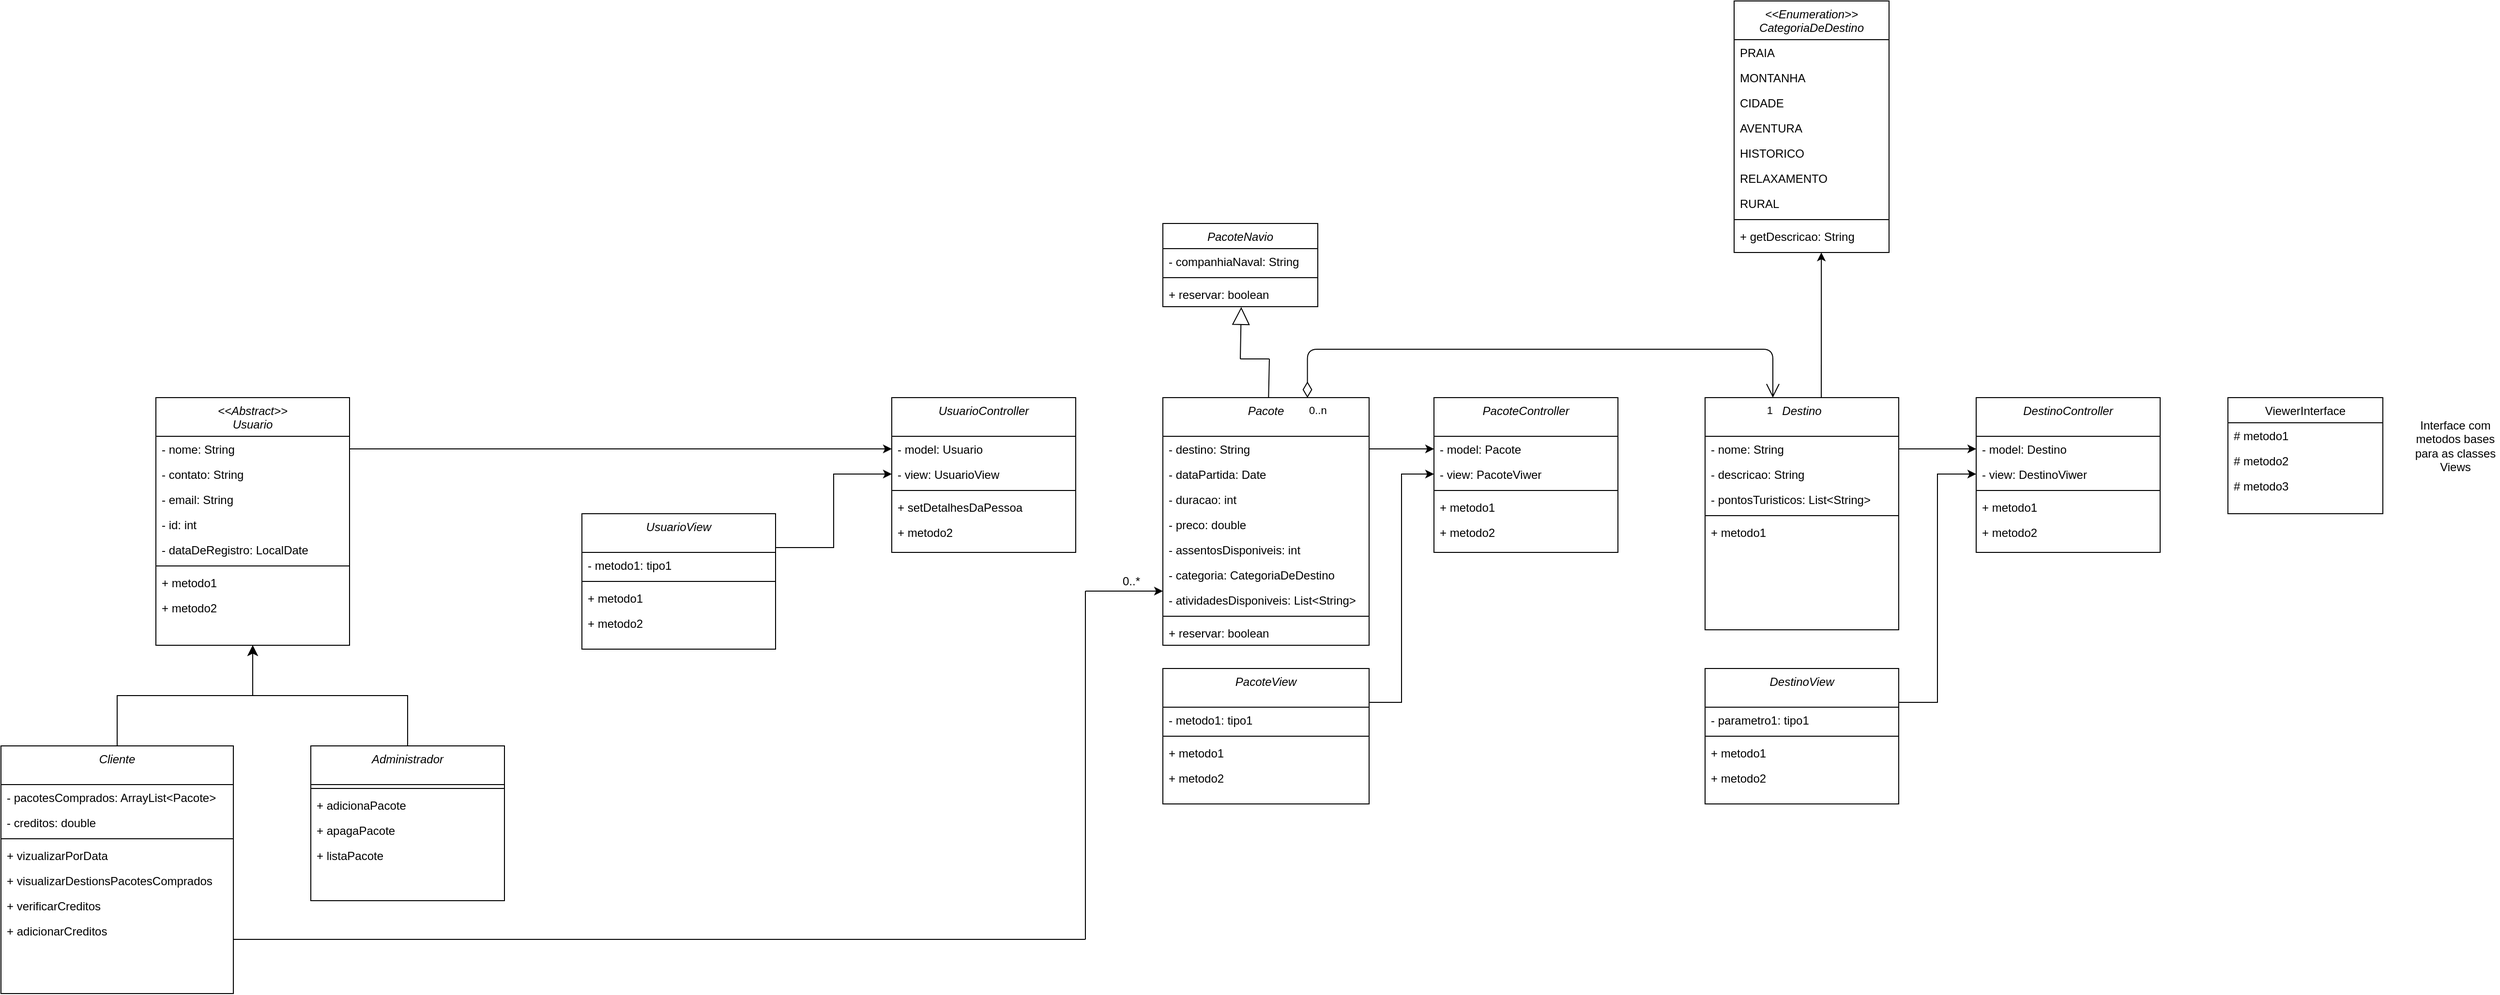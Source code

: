 <mxfile>
    <diagram id="C5RBs43oDa-KdzZeNtuy" name="Page-1">
        <mxGraphModel dx="2533" dy="766" grid="1" gridSize="10" guides="1" tooltips="1" connect="1" arrows="1" fold="1" page="1" pageScale="1" pageWidth="827" pageHeight="1169" math="0" shadow="0">
            <root>
                <mxCell id="WIyWlLk6GJQsqaUBKTNV-0"/>
                <mxCell id="WIyWlLk6GJQsqaUBKTNV-1" parent="WIyWlLk6GJQsqaUBKTNV-0"/>
                <mxCell id="U9IP66-smwXzqderPSwU-36" value="&lt;&lt;Abstract&gt;&gt;&#10;Usuario" style="swimlane;fontStyle=2;align=center;verticalAlign=top;childLayout=stackLayout;horizontal=1;startSize=40;horizontalStack=0;resizeParent=1;resizeLast=0;collapsible=1;marginBottom=0;rounded=0;shadow=0;strokeWidth=1;" parent="WIyWlLk6GJQsqaUBKTNV-1" vertex="1">
                    <mxGeometry x="-200" y="600" width="200" height="256" as="geometry">
                        <mxRectangle x="220" y="120" width="160" height="26" as="alternateBounds"/>
                    </mxGeometry>
                </mxCell>
                <mxCell id="U9IP66-smwXzqderPSwU-39" value="- nome: String" style="text;align=left;verticalAlign=top;spacingLeft=4;spacingRight=4;overflow=hidden;rotatable=0;points=[[0,0.5],[1,0.5]];portConstraint=eastwest;rounded=0;shadow=0;html=0;" parent="U9IP66-smwXzqderPSwU-36" vertex="1">
                    <mxGeometry y="40" width="200" height="26" as="geometry"/>
                </mxCell>
                <mxCell id="U9IP66-smwXzqderPSwU-47" value="- contato: String" style="text;align=left;verticalAlign=top;spacingLeft=4;spacingRight=4;overflow=hidden;rotatable=0;points=[[0,0.5],[1,0.5]];portConstraint=eastwest;rounded=0;shadow=0;html=0;" parent="U9IP66-smwXzqderPSwU-36" vertex="1">
                    <mxGeometry y="66" width="200" height="26" as="geometry"/>
                </mxCell>
                <mxCell id="U9IP66-smwXzqderPSwU-48" value="- email: String" style="text;align=left;verticalAlign=top;spacingLeft=4;spacingRight=4;overflow=hidden;rotatable=0;points=[[0,0.5],[1,0.5]];portConstraint=eastwest;rounded=0;shadow=0;html=0;" parent="U9IP66-smwXzqderPSwU-36" vertex="1">
                    <mxGeometry y="92" width="200" height="26" as="geometry"/>
                </mxCell>
                <mxCell id="U9IP66-smwXzqderPSwU-51" value="- id: int" style="text;align=left;verticalAlign=top;spacingLeft=4;spacingRight=4;overflow=hidden;rotatable=0;points=[[0,0.5],[1,0.5]];portConstraint=eastwest;rounded=0;shadow=0;html=0;" parent="U9IP66-smwXzqderPSwU-36" vertex="1">
                    <mxGeometry y="118" width="200" height="26" as="geometry"/>
                </mxCell>
                <mxCell id="U9IP66-smwXzqderPSwU-52" value="- dataDeRegistro: LocalDate" style="text;align=left;verticalAlign=top;spacingLeft=4;spacingRight=4;overflow=hidden;rotatable=0;points=[[0,0.5],[1,0.5]];portConstraint=eastwest;rounded=0;shadow=0;html=0;" parent="U9IP66-smwXzqderPSwU-36" vertex="1">
                    <mxGeometry y="144" width="200" height="26" as="geometry"/>
                </mxCell>
                <mxCell id="U9IP66-smwXzqderPSwU-40" value="" style="line;html=1;strokeWidth=1;align=left;verticalAlign=middle;spacingTop=-1;spacingLeft=3;spacingRight=3;rotatable=0;labelPosition=right;points=[];portConstraint=eastwest;" parent="U9IP66-smwXzqderPSwU-36" vertex="1">
                    <mxGeometry y="170" width="200" height="8" as="geometry"/>
                </mxCell>
                <mxCell id="U9IP66-smwXzqderPSwU-41" style="edgeStyle=orthogonalEdgeStyle;rounded=0;orthogonalLoop=1;jettySize=auto;html=1;exitX=1;exitY=0.5;exitDx=0;exitDy=0;" parent="U9IP66-smwXzqderPSwU-36" source="U9IP66-smwXzqderPSwU-39" target="U9IP66-smwXzqderPSwU-39" edge="1">
                    <mxGeometry relative="1" as="geometry"/>
                </mxCell>
                <mxCell id="U9IP66-smwXzqderPSwU-45" value="+ metodo1" style="text;align=left;verticalAlign=top;spacingLeft=4;spacingRight=4;overflow=hidden;rotatable=0;points=[[0,0.5],[1,0.5]];portConstraint=eastwest;rounded=0;shadow=0;html=0;" parent="U9IP66-smwXzqderPSwU-36" vertex="1">
                    <mxGeometry y="178" width="200" height="26" as="geometry"/>
                </mxCell>
                <mxCell id="U9IP66-smwXzqderPSwU-46" value="+ metodo2" style="text;align=left;verticalAlign=top;spacingLeft=4;spacingRight=4;overflow=hidden;rotatable=0;points=[[0,0.5],[1,0.5]];portConstraint=eastwest;rounded=0;shadow=0;html=0;" parent="U9IP66-smwXzqderPSwU-36" vertex="1">
                    <mxGeometry y="204" width="200" height="26" as="geometry"/>
                </mxCell>
                <mxCell id="U9IP66-smwXzqderPSwU-55" value="Pacote" style="swimlane;fontStyle=2;align=center;verticalAlign=top;childLayout=stackLayout;horizontal=1;startSize=40;horizontalStack=0;resizeParent=1;resizeLast=0;collapsible=1;marginBottom=0;rounded=0;shadow=0;strokeWidth=1;" parent="WIyWlLk6GJQsqaUBKTNV-1" vertex="1">
                    <mxGeometry x="840" y="600" width="213" height="256" as="geometry">
                        <mxRectangle x="220" y="120" width="160" height="26" as="alternateBounds"/>
                    </mxGeometry>
                </mxCell>
                <mxCell id="U9IP66-smwXzqderPSwU-56" value="- destino: String" style="text;align=left;verticalAlign=top;spacingLeft=4;spacingRight=4;overflow=hidden;rotatable=0;points=[[0,0.5],[1,0.5]];portConstraint=eastwest;rounded=0;shadow=0;html=0;" parent="U9IP66-smwXzqderPSwU-55" vertex="1">
                    <mxGeometry y="40" width="213" height="26" as="geometry"/>
                </mxCell>
                <mxCell id="U9IP66-smwXzqderPSwU-57" value="- dataPartida: Date" style="text;align=left;verticalAlign=top;spacingLeft=4;spacingRight=4;overflow=hidden;rotatable=0;points=[[0,0.5],[1,0.5]];portConstraint=eastwest;rounded=0;shadow=0;html=0;" parent="U9IP66-smwXzqderPSwU-55" vertex="1">
                    <mxGeometry y="66" width="213" height="26" as="geometry"/>
                </mxCell>
                <mxCell id="U9IP66-smwXzqderPSwU-58" value="- duracao: int" style="text;align=left;verticalAlign=top;spacingLeft=4;spacingRight=4;overflow=hidden;rotatable=0;points=[[0,0.5],[1,0.5]];portConstraint=eastwest;rounded=0;shadow=0;html=0;" parent="U9IP66-smwXzqderPSwU-55" vertex="1">
                    <mxGeometry y="92" width="213" height="26" as="geometry"/>
                </mxCell>
                <mxCell id="U9IP66-smwXzqderPSwU-59" value="- preco: double" style="text;align=left;verticalAlign=top;spacingLeft=4;spacingRight=4;overflow=hidden;rotatable=0;points=[[0,0.5],[1,0.5]];portConstraint=eastwest;rounded=0;shadow=0;html=0;" parent="U9IP66-smwXzqderPSwU-55" vertex="1">
                    <mxGeometry y="118" width="213" height="26" as="geometry"/>
                </mxCell>
                <mxCell id="U9IP66-smwXzqderPSwU-60" value="- assentosDisponiveis: int" style="text;align=left;verticalAlign=top;spacingLeft=4;spacingRight=4;overflow=hidden;rotatable=0;points=[[0,0.5],[1,0.5]];portConstraint=eastwest;rounded=0;shadow=0;html=0;" parent="U9IP66-smwXzqderPSwU-55" vertex="1">
                    <mxGeometry y="144" width="213" height="26" as="geometry"/>
                </mxCell>
                <mxCell id="2xacURTMqdeHyOJZ9n8j-30" value="- categoria: CategoriaDeDestino" style="text;align=left;verticalAlign=top;spacingLeft=4;spacingRight=4;overflow=hidden;rotatable=0;points=[[0,0.5],[1,0.5]];portConstraint=eastwest;rounded=0;shadow=0;html=0;" parent="U9IP66-smwXzqderPSwU-55" vertex="1">
                    <mxGeometry y="170" width="213" height="26" as="geometry"/>
                </mxCell>
                <mxCell id="2xacURTMqdeHyOJZ9n8j-31" value="- atividadesDisponiveis: List&lt;String&gt;" style="text;align=left;verticalAlign=top;spacingLeft=4;spacingRight=4;overflow=hidden;rotatable=0;points=[[0,0.5],[1,0.5]];portConstraint=eastwest;rounded=0;shadow=0;html=0;" parent="U9IP66-smwXzqderPSwU-55" vertex="1">
                    <mxGeometry y="196" width="213" height="26" as="geometry"/>
                </mxCell>
                <mxCell id="U9IP66-smwXzqderPSwU-62" value="" style="line;html=1;strokeWidth=1;align=left;verticalAlign=middle;spacingTop=-1;spacingLeft=3;spacingRight=3;rotatable=0;labelPosition=right;points=[];portConstraint=eastwest;" parent="U9IP66-smwXzqderPSwU-55" vertex="1">
                    <mxGeometry y="222" width="213" height="8" as="geometry"/>
                </mxCell>
                <mxCell id="U9IP66-smwXzqderPSwU-63" style="edgeStyle=orthogonalEdgeStyle;rounded=0;orthogonalLoop=1;jettySize=auto;html=1;exitX=1;exitY=0.5;exitDx=0;exitDy=0;" parent="U9IP66-smwXzqderPSwU-55" source="U9IP66-smwXzqderPSwU-56" target="U9IP66-smwXzqderPSwU-56" edge="1">
                    <mxGeometry relative="1" as="geometry"/>
                </mxCell>
                <mxCell id="U9IP66-smwXzqderPSwU-64" value="+ reservar: boolean" style="text;align=left;verticalAlign=top;spacingLeft=4;spacingRight=4;overflow=hidden;rotatable=0;points=[[0,0.5],[1,0.5]];portConstraint=eastwest;rounded=0;shadow=0;html=0;" parent="U9IP66-smwXzqderPSwU-55" vertex="1">
                    <mxGeometry y="230" width="213" height="26" as="geometry"/>
                </mxCell>
                <mxCell id="U9IP66-smwXzqderPSwU-116" style="edgeStyle=orthogonalEdgeStyle;rounded=0;orthogonalLoop=1;jettySize=auto;html=1;exitX=1;exitY=0.25;exitDx=0;exitDy=0;entryX=0;entryY=0.5;entryDx=0;entryDy=0;" parent="WIyWlLk6GJQsqaUBKTNV-1" source="U9IP66-smwXzqderPSwU-66" target="U9IP66-smwXzqderPSwU-82" edge="1">
                    <mxGeometry relative="1" as="geometry"/>
                </mxCell>
                <mxCell id="U9IP66-smwXzqderPSwU-66" value="UsuarioView" style="swimlane;fontStyle=2;align=center;verticalAlign=top;childLayout=stackLayout;horizontal=1;startSize=40;horizontalStack=0;resizeParent=1;resizeLast=0;collapsible=1;marginBottom=0;rounded=0;shadow=0;strokeWidth=1;" parent="WIyWlLk6GJQsqaUBKTNV-1" vertex="1">
                    <mxGeometry x="240" y="720" width="200" height="140" as="geometry">
                        <mxRectangle x="220" y="120" width="160" height="26" as="alternateBounds"/>
                    </mxGeometry>
                </mxCell>
                <mxCell id="U9IP66-smwXzqderPSwU-67" value="- metodo1: tipo1" style="text;align=left;verticalAlign=top;spacingLeft=4;spacingRight=4;overflow=hidden;rotatable=0;points=[[0,0.5],[1,0.5]];portConstraint=eastwest;rounded=0;shadow=0;html=0;" parent="U9IP66-smwXzqderPSwU-66" vertex="1">
                    <mxGeometry y="40" width="200" height="26" as="geometry"/>
                </mxCell>
                <mxCell id="U9IP66-smwXzqderPSwU-72" value="" style="line;html=1;strokeWidth=1;align=left;verticalAlign=middle;spacingTop=-1;spacingLeft=3;spacingRight=3;rotatable=0;labelPosition=right;points=[];portConstraint=eastwest;" parent="U9IP66-smwXzqderPSwU-66" vertex="1">
                    <mxGeometry y="66" width="200" height="8" as="geometry"/>
                </mxCell>
                <mxCell id="U9IP66-smwXzqderPSwU-73" style="edgeStyle=orthogonalEdgeStyle;rounded=0;orthogonalLoop=1;jettySize=auto;html=1;exitX=1;exitY=0.5;exitDx=0;exitDy=0;" parent="U9IP66-smwXzqderPSwU-66" source="U9IP66-smwXzqderPSwU-67" target="U9IP66-smwXzqderPSwU-67" edge="1">
                    <mxGeometry relative="1" as="geometry"/>
                </mxCell>
                <mxCell id="U9IP66-smwXzqderPSwU-74" value="+ metodo1" style="text;align=left;verticalAlign=top;spacingLeft=4;spacingRight=4;overflow=hidden;rotatable=0;points=[[0,0.5],[1,0.5]];portConstraint=eastwest;rounded=0;shadow=0;html=0;" parent="U9IP66-smwXzqderPSwU-66" vertex="1">
                    <mxGeometry y="74" width="200" height="26" as="geometry"/>
                </mxCell>
                <mxCell id="U9IP66-smwXzqderPSwU-100" value="+ metodo2" style="text;align=left;verticalAlign=top;spacingLeft=4;spacingRight=4;overflow=hidden;rotatable=0;points=[[0,0.5],[1,0.5]];portConstraint=eastwest;rounded=0;shadow=0;html=0;" parent="U9IP66-smwXzqderPSwU-66" vertex="1">
                    <mxGeometry y="100" width="200" height="26" as="geometry"/>
                </mxCell>
                <mxCell id="U9IP66-smwXzqderPSwU-76" value="UsuarioController" style="swimlane;fontStyle=2;align=center;verticalAlign=top;childLayout=stackLayout;horizontal=1;startSize=40;horizontalStack=0;resizeParent=1;resizeLast=0;collapsible=1;marginBottom=0;rounded=0;shadow=0;strokeWidth=1;" parent="WIyWlLk6GJQsqaUBKTNV-1" vertex="1">
                    <mxGeometry x="560" y="600" width="190" height="160" as="geometry">
                        <mxRectangle x="220" y="120" width="160" height="26" as="alternateBounds"/>
                    </mxGeometry>
                </mxCell>
                <mxCell id="U9IP66-smwXzqderPSwU-77" value="- model: Usuario" style="text;align=left;verticalAlign=top;spacingLeft=4;spacingRight=4;overflow=hidden;rotatable=0;points=[[0,0.5],[1,0.5]];portConstraint=eastwest;rounded=0;shadow=0;html=0;" parent="U9IP66-smwXzqderPSwU-76" vertex="1">
                    <mxGeometry y="40" width="190" height="26" as="geometry"/>
                </mxCell>
                <mxCell id="U9IP66-smwXzqderPSwU-82" value="- view: UsuarioView" style="text;align=left;verticalAlign=top;spacingLeft=4;spacingRight=4;overflow=hidden;rotatable=0;points=[[0,0.5],[1,0.5]];portConstraint=eastwest;rounded=0;shadow=0;html=0;" parent="U9IP66-smwXzqderPSwU-76" vertex="1">
                    <mxGeometry y="66" width="190" height="26" as="geometry"/>
                </mxCell>
                <mxCell id="U9IP66-smwXzqderPSwU-78" value="" style="line;html=1;strokeWidth=1;align=left;verticalAlign=middle;spacingTop=-1;spacingLeft=3;spacingRight=3;rotatable=0;labelPosition=right;points=[];portConstraint=eastwest;" parent="U9IP66-smwXzqderPSwU-76" vertex="1">
                    <mxGeometry y="92" width="190" height="8" as="geometry"/>
                </mxCell>
                <mxCell id="U9IP66-smwXzqderPSwU-79" style="edgeStyle=orthogonalEdgeStyle;rounded=0;orthogonalLoop=1;jettySize=auto;html=1;exitX=1;exitY=0.5;exitDx=0;exitDy=0;" parent="U9IP66-smwXzqderPSwU-76" source="U9IP66-smwXzqderPSwU-77" target="U9IP66-smwXzqderPSwU-77" edge="1">
                    <mxGeometry relative="1" as="geometry"/>
                </mxCell>
                <mxCell id="U9IP66-smwXzqderPSwU-80" value="+ setDetalhesDaPessoa" style="text;align=left;verticalAlign=top;spacingLeft=4;spacingRight=4;overflow=hidden;rotatable=0;points=[[0,0.5],[1,0.5]];portConstraint=eastwest;rounded=0;shadow=0;html=0;" parent="U9IP66-smwXzqderPSwU-76" vertex="1">
                    <mxGeometry y="100" width="190" height="26" as="geometry"/>
                </mxCell>
                <mxCell id="U9IP66-smwXzqderPSwU-84" value="+ metodo2" style="text;align=left;verticalAlign=top;spacingLeft=4;spacingRight=4;overflow=hidden;rotatable=0;points=[[0,0.5],[1,0.5]];portConstraint=eastwest;rounded=0;shadow=0;html=0;" parent="U9IP66-smwXzqderPSwU-76" vertex="1">
                    <mxGeometry y="126" width="190" height="26" as="geometry"/>
                </mxCell>
                <mxCell id="U9IP66-smwXzqderPSwU-114" style="edgeStyle=orthogonalEdgeStyle;rounded=0;orthogonalLoop=1;jettySize=auto;html=1;exitX=1;exitY=0.25;exitDx=0;exitDy=0;entryX=0;entryY=0.5;entryDx=0;entryDy=0;" parent="WIyWlLk6GJQsqaUBKTNV-1" source="U9IP66-smwXzqderPSwU-101" target="U9IP66-smwXzqderPSwU-109" edge="1">
                    <mxGeometry relative="1" as="geometry"/>
                </mxCell>
                <mxCell id="U9IP66-smwXzqderPSwU-101" value="PacoteView" style="swimlane;fontStyle=2;align=center;verticalAlign=top;childLayout=stackLayout;horizontal=1;startSize=40;horizontalStack=0;resizeParent=1;resizeLast=0;collapsible=1;marginBottom=0;rounded=0;shadow=0;strokeWidth=1;" parent="WIyWlLk6GJQsqaUBKTNV-1" vertex="1">
                    <mxGeometry x="840" y="880" width="213" height="140" as="geometry">
                        <mxRectangle x="220" y="120" width="160" height="26" as="alternateBounds"/>
                    </mxGeometry>
                </mxCell>
                <mxCell id="U9IP66-smwXzqderPSwU-102" value="- metodo1: tipo1" style="text;align=left;verticalAlign=top;spacingLeft=4;spacingRight=4;overflow=hidden;rotatable=0;points=[[0,0.5],[1,0.5]];portConstraint=eastwest;rounded=0;shadow=0;html=0;" parent="U9IP66-smwXzqderPSwU-101" vertex="1">
                    <mxGeometry y="40" width="213" height="26" as="geometry"/>
                </mxCell>
                <mxCell id="U9IP66-smwXzqderPSwU-103" value="" style="line;html=1;strokeWidth=1;align=left;verticalAlign=middle;spacingTop=-1;spacingLeft=3;spacingRight=3;rotatable=0;labelPosition=right;points=[];portConstraint=eastwest;" parent="U9IP66-smwXzqderPSwU-101" vertex="1">
                    <mxGeometry y="66" width="213" height="8" as="geometry"/>
                </mxCell>
                <mxCell id="U9IP66-smwXzqderPSwU-104" style="edgeStyle=orthogonalEdgeStyle;rounded=0;orthogonalLoop=1;jettySize=auto;html=1;exitX=1;exitY=0.5;exitDx=0;exitDy=0;" parent="U9IP66-smwXzqderPSwU-101" source="U9IP66-smwXzqderPSwU-102" target="U9IP66-smwXzqderPSwU-102" edge="1">
                    <mxGeometry relative="1" as="geometry"/>
                </mxCell>
                <mxCell id="U9IP66-smwXzqderPSwU-105" value="+ metodo1" style="text;align=left;verticalAlign=top;spacingLeft=4;spacingRight=4;overflow=hidden;rotatable=0;points=[[0,0.5],[1,0.5]];portConstraint=eastwest;rounded=0;shadow=0;html=0;" parent="U9IP66-smwXzqderPSwU-101" vertex="1">
                    <mxGeometry y="74" width="213" height="26" as="geometry"/>
                </mxCell>
                <mxCell id="U9IP66-smwXzqderPSwU-106" value="+ metodo2" style="text;align=left;verticalAlign=top;spacingLeft=4;spacingRight=4;overflow=hidden;rotatable=0;points=[[0,0.5],[1,0.5]];portConstraint=eastwest;rounded=0;shadow=0;html=0;" parent="U9IP66-smwXzqderPSwU-101" vertex="1">
                    <mxGeometry y="100" width="213" height="26" as="geometry"/>
                </mxCell>
                <mxCell id="U9IP66-smwXzqderPSwU-107" value="PacoteController" style="swimlane;fontStyle=2;align=center;verticalAlign=top;childLayout=stackLayout;horizontal=1;startSize=40;horizontalStack=0;resizeParent=1;resizeLast=0;collapsible=1;marginBottom=0;rounded=0;shadow=0;strokeWidth=1;" parent="WIyWlLk6GJQsqaUBKTNV-1" vertex="1">
                    <mxGeometry x="1120" y="600" width="190" height="160" as="geometry">
                        <mxRectangle x="220" y="120" width="160" height="26" as="alternateBounds"/>
                    </mxGeometry>
                </mxCell>
                <mxCell id="U9IP66-smwXzqderPSwU-108" value="- model: Pacote" style="text;align=left;verticalAlign=top;spacingLeft=4;spacingRight=4;overflow=hidden;rotatable=0;points=[[0,0.5],[1,0.5]];portConstraint=eastwest;rounded=0;shadow=0;html=0;" parent="U9IP66-smwXzqderPSwU-107" vertex="1">
                    <mxGeometry y="40" width="190" height="26" as="geometry"/>
                </mxCell>
                <mxCell id="U9IP66-smwXzqderPSwU-109" value="- view: PacoteViwer" style="text;align=left;verticalAlign=top;spacingLeft=4;spacingRight=4;overflow=hidden;rotatable=0;points=[[0,0.5],[1,0.5]];portConstraint=eastwest;rounded=0;shadow=0;html=0;" parent="U9IP66-smwXzqderPSwU-107" vertex="1">
                    <mxGeometry y="66" width="190" height="26" as="geometry"/>
                </mxCell>
                <mxCell id="U9IP66-smwXzqderPSwU-110" value="" style="line;html=1;strokeWidth=1;align=left;verticalAlign=middle;spacingTop=-1;spacingLeft=3;spacingRight=3;rotatable=0;labelPosition=right;points=[];portConstraint=eastwest;" parent="U9IP66-smwXzqderPSwU-107" vertex="1">
                    <mxGeometry y="92" width="190" height="8" as="geometry"/>
                </mxCell>
                <mxCell id="U9IP66-smwXzqderPSwU-111" style="edgeStyle=orthogonalEdgeStyle;rounded=0;orthogonalLoop=1;jettySize=auto;html=1;exitX=1;exitY=0.5;exitDx=0;exitDy=0;" parent="U9IP66-smwXzqderPSwU-107" source="U9IP66-smwXzqderPSwU-108" target="U9IP66-smwXzqderPSwU-108" edge="1">
                    <mxGeometry relative="1" as="geometry"/>
                </mxCell>
                <mxCell id="U9IP66-smwXzqderPSwU-112" value="+ metodo1" style="text;align=left;verticalAlign=top;spacingLeft=4;spacingRight=4;overflow=hidden;rotatable=0;points=[[0,0.5],[1,0.5]];portConstraint=eastwest;rounded=0;shadow=0;html=0;" parent="U9IP66-smwXzqderPSwU-107" vertex="1">
                    <mxGeometry y="100" width="190" height="26" as="geometry"/>
                </mxCell>
                <mxCell id="U9IP66-smwXzqderPSwU-113" value="+ metodo2" style="text;align=left;verticalAlign=top;spacingLeft=4;spacingRight=4;overflow=hidden;rotatable=0;points=[[0,0.5],[1,0.5]];portConstraint=eastwest;rounded=0;shadow=0;html=0;" parent="U9IP66-smwXzqderPSwU-107" vertex="1">
                    <mxGeometry y="126" width="190" height="26" as="geometry"/>
                </mxCell>
                <mxCell id="U9IP66-smwXzqderPSwU-115" style="edgeStyle=orthogonalEdgeStyle;rounded=0;orthogonalLoop=1;jettySize=auto;html=1;exitX=1;exitY=0.5;exitDx=0;exitDy=0;entryX=0;entryY=0.5;entryDx=0;entryDy=0;" parent="WIyWlLk6GJQsqaUBKTNV-1" source="U9IP66-smwXzqderPSwU-39" target="U9IP66-smwXzqderPSwU-77" edge="1">
                    <mxGeometry relative="1" as="geometry"/>
                </mxCell>
                <mxCell id="U9IP66-smwXzqderPSwU-117" style="edgeStyle=orthogonalEdgeStyle;rounded=0;orthogonalLoop=1;jettySize=auto;html=1;exitX=1;exitY=0.5;exitDx=0;exitDy=0;entryX=0;entryY=0.5;entryDx=0;entryDy=0;" parent="WIyWlLk6GJQsqaUBKTNV-1" source="U9IP66-smwXzqderPSwU-56" target="U9IP66-smwXzqderPSwU-108" edge="1">
                    <mxGeometry relative="1" as="geometry"/>
                </mxCell>
                <mxCell id="U9IP66-smwXzqderPSwU-118" value="ViewerInterface" style="swimlane;fontStyle=0;align=center;verticalAlign=top;childLayout=stackLayout;horizontal=1;startSize=26;horizontalStack=0;resizeParent=1;resizeLast=0;collapsible=1;marginBottom=0;rounded=0;shadow=0;strokeWidth=1;" parent="WIyWlLk6GJQsqaUBKTNV-1" vertex="1">
                    <mxGeometry x="1940" y="600" width="160" height="120" as="geometry">
                        <mxRectangle x="130" y="380" width="160" height="26" as="alternateBounds"/>
                    </mxGeometry>
                </mxCell>
                <mxCell id="U9IP66-smwXzqderPSwU-121" value="# metodo1" style="text;align=left;verticalAlign=top;spacingLeft=4;spacingRight=4;overflow=hidden;rotatable=0;points=[[0,0.5],[1,0.5]];portConstraint=eastwest;" parent="U9IP66-smwXzqderPSwU-118" vertex="1">
                    <mxGeometry y="26" width="160" height="26" as="geometry"/>
                </mxCell>
                <mxCell id="U9IP66-smwXzqderPSwU-127" value="# metodo2" style="text;align=left;verticalAlign=top;spacingLeft=4;spacingRight=4;overflow=hidden;rotatable=0;points=[[0,0.5],[1,0.5]];portConstraint=eastwest;" parent="U9IP66-smwXzqderPSwU-118" vertex="1">
                    <mxGeometry y="52" width="160" height="26" as="geometry"/>
                </mxCell>
                <mxCell id="U9IP66-smwXzqderPSwU-128" value="# metodo3" style="text;align=left;verticalAlign=top;spacingLeft=4;spacingRight=4;overflow=hidden;rotatable=0;points=[[0,0.5],[1,0.5]];portConstraint=eastwest;" parent="U9IP66-smwXzqderPSwU-118" vertex="1">
                    <mxGeometry y="78" width="160" height="26" as="geometry"/>
                </mxCell>
                <mxCell id="U9IP66-smwXzqderPSwU-136" value="&lt;&lt;Enumeration&gt;&gt;&#10;CategoriaDeDestino" style="swimlane;fontStyle=2;align=center;verticalAlign=top;childLayout=stackLayout;horizontal=1;startSize=40;horizontalStack=0;resizeParent=1;resizeLast=0;collapsible=1;marginBottom=0;rounded=0;shadow=0;strokeWidth=1;" parent="WIyWlLk6GJQsqaUBKTNV-1" vertex="1">
                    <mxGeometry x="1430" y="190" width="160" height="260" as="geometry">
                        <mxRectangle x="220" y="120" width="160" height="26" as="alternateBounds"/>
                    </mxGeometry>
                </mxCell>
                <mxCell id="U9IP66-smwXzqderPSwU-137" value="PRAIA" style="text;align=left;verticalAlign=top;spacingLeft=4;spacingRight=4;overflow=hidden;rotatable=0;points=[[0,0.5],[1,0.5]];portConstraint=eastwest;" parent="U9IP66-smwXzqderPSwU-136" vertex="1">
                    <mxGeometry y="40" width="160" height="26" as="geometry"/>
                </mxCell>
                <mxCell id="U9IP66-smwXzqderPSwU-140" value="MONTANHA" style="text;align=left;verticalAlign=top;spacingLeft=4;spacingRight=4;overflow=hidden;rotatable=0;points=[[0,0.5],[1,0.5]];portConstraint=eastwest;" parent="U9IP66-smwXzqderPSwU-136" vertex="1">
                    <mxGeometry y="66" width="160" height="26" as="geometry"/>
                </mxCell>
                <mxCell id="U9IP66-smwXzqderPSwU-141" value="CIDADE" style="text;align=left;verticalAlign=top;spacingLeft=4;spacingRight=4;overflow=hidden;rotatable=0;points=[[0,0.5],[1,0.5]];portConstraint=eastwest;" parent="U9IP66-smwXzqderPSwU-136" vertex="1">
                    <mxGeometry y="92" width="160" height="26" as="geometry"/>
                </mxCell>
                <mxCell id="U9IP66-smwXzqderPSwU-142" value="AVENTURA" style="text;align=left;verticalAlign=top;spacingLeft=4;spacingRight=4;overflow=hidden;rotatable=0;points=[[0,0.5],[1,0.5]];portConstraint=eastwest;" parent="U9IP66-smwXzqderPSwU-136" vertex="1">
                    <mxGeometry y="118" width="160" height="26" as="geometry"/>
                </mxCell>
                <mxCell id="U9IP66-smwXzqderPSwU-143" value="HISTORICO" style="text;align=left;verticalAlign=top;spacingLeft=4;spacingRight=4;overflow=hidden;rotatable=0;points=[[0,0.5],[1,0.5]];portConstraint=eastwest;" parent="U9IP66-smwXzqderPSwU-136" vertex="1">
                    <mxGeometry y="144" width="160" height="26" as="geometry"/>
                </mxCell>
                <mxCell id="U9IP66-smwXzqderPSwU-144" value="RELAXAMENTO" style="text;align=left;verticalAlign=top;spacingLeft=4;spacingRight=4;overflow=hidden;rotatable=0;points=[[0,0.5],[1,0.5]];portConstraint=eastwest;" parent="U9IP66-smwXzqderPSwU-136" vertex="1">
                    <mxGeometry y="170" width="160" height="26" as="geometry"/>
                </mxCell>
                <mxCell id="U9IP66-smwXzqderPSwU-138" value="RURAL" style="text;align=left;verticalAlign=top;spacingLeft=4;spacingRight=4;overflow=hidden;rotatable=0;points=[[0,0.5],[1,0.5]];portConstraint=eastwest;rounded=0;shadow=0;html=0;" parent="U9IP66-smwXzqderPSwU-136" vertex="1">
                    <mxGeometry y="196" width="160" height="26" as="geometry"/>
                </mxCell>
                <mxCell id="U9IP66-smwXzqderPSwU-139" style="edgeStyle=orthogonalEdgeStyle;rounded=0;orthogonalLoop=1;jettySize=auto;html=1;exitX=1;exitY=0.5;exitDx=0;exitDy=0;" parent="U9IP66-smwXzqderPSwU-136" edge="1">
                    <mxGeometry relative="1" as="geometry">
                        <mxPoint x="180.0" y="105" as="sourcePoint"/>
                        <mxPoint x="180.0" y="105" as="targetPoint"/>
                    </mxGeometry>
                </mxCell>
                <mxCell id="U9IP66-smwXzqderPSwU-145" value="" style="line;html=1;strokeWidth=1;align=left;verticalAlign=middle;spacingTop=-1;spacingLeft=3;spacingRight=3;rotatable=0;labelPosition=right;points=[];portConstraint=eastwest;" parent="U9IP66-smwXzqderPSwU-136" vertex="1">
                    <mxGeometry y="222" width="160" height="8" as="geometry"/>
                </mxCell>
                <mxCell id="U9IP66-smwXzqderPSwU-146" value="+ getDescricao: String" style="text;align=left;verticalAlign=top;spacingLeft=4;spacingRight=4;overflow=hidden;rotatable=0;points=[[0,0.5],[1,0.5]];portConstraint=eastwest;rounded=0;shadow=0;html=0;" parent="U9IP66-smwXzqderPSwU-136" vertex="1">
                    <mxGeometry y="230" width="160" height="26" as="geometry"/>
                </mxCell>
                <mxCell id="U9IP66-smwXzqderPSwU-147" value="Destino" style="swimlane;fontStyle=2;align=center;verticalAlign=top;childLayout=stackLayout;horizontal=1;startSize=40;horizontalStack=0;resizeParent=1;resizeLast=0;collapsible=1;marginBottom=0;rounded=0;shadow=0;strokeWidth=1;" parent="WIyWlLk6GJQsqaUBKTNV-1" vertex="1">
                    <mxGeometry x="1400" y="600" width="200" height="240" as="geometry">
                        <mxRectangle x="220" y="120" width="160" height="26" as="alternateBounds"/>
                    </mxGeometry>
                </mxCell>
                <mxCell id="U9IP66-smwXzqderPSwU-148" value="- nome: String" style="text;align=left;verticalAlign=top;spacingLeft=4;spacingRight=4;overflow=hidden;rotatable=0;points=[[0,0.5],[1,0.5]];portConstraint=eastwest;rounded=0;shadow=0;html=0;" parent="U9IP66-smwXzqderPSwU-147" vertex="1">
                    <mxGeometry y="40" width="200" height="26" as="geometry"/>
                </mxCell>
                <mxCell id="U9IP66-smwXzqderPSwU-149" value="- descricao: String" style="text;align=left;verticalAlign=top;spacingLeft=4;spacingRight=4;overflow=hidden;rotatable=0;points=[[0,0.5],[1,0.5]];portConstraint=eastwest;rounded=0;shadow=0;html=0;" parent="U9IP66-smwXzqderPSwU-147" vertex="1">
                    <mxGeometry y="66" width="200" height="26" as="geometry"/>
                </mxCell>
                <mxCell id="U9IP66-smwXzqderPSwU-150" value="- pontosTuristicos: List&lt;String&gt;" style="text;align=left;verticalAlign=top;spacingLeft=4;spacingRight=4;overflow=hidden;rotatable=0;points=[[0,0.5],[1,0.5]];portConstraint=eastwest;rounded=0;shadow=0;html=0;" parent="U9IP66-smwXzqderPSwU-147" vertex="1">
                    <mxGeometry y="92" width="200" height="26" as="geometry"/>
                </mxCell>
                <mxCell id="U9IP66-smwXzqderPSwU-153" value="" style="line;html=1;strokeWidth=1;align=left;verticalAlign=middle;spacingTop=-1;spacingLeft=3;spacingRight=3;rotatable=0;labelPosition=right;points=[];portConstraint=eastwest;" parent="U9IP66-smwXzqderPSwU-147" vertex="1">
                    <mxGeometry y="118" width="200" height="8" as="geometry"/>
                </mxCell>
                <mxCell id="U9IP66-smwXzqderPSwU-154" style="edgeStyle=orthogonalEdgeStyle;rounded=0;orthogonalLoop=1;jettySize=auto;html=1;exitX=1;exitY=0.5;exitDx=0;exitDy=0;" parent="U9IP66-smwXzqderPSwU-147" source="U9IP66-smwXzqderPSwU-148" target="U9IP66-smwXzqderPSwU-148" edge="1">
                    <mxGeometry relative="1" as="geometry"/>
                </mxCell>
                <mxCell id="U9IP66-smwXzqderPSwU-172" value="+ metodo1" style="text;align=left;verticalAlign=top;spacingLeft=4;spacingRight=4;overflow=hidden;rotatable=0;points=[[0,0.5],[1,0.5]];portConstraint=eastwest;rounded=0;shadow=0;html=0;" parent="U9IP66-smwXzqderPSwU-147" vertex="1">
                    <mxGeometry y="126" width="200" height="26" as="geometry"/>
                </mxCell>
                <mxCell id="U9IP66-smwXzqderPSwU-156" style="edgeStyle=orthogonalEdgeStyle;rounded=0;orthogonalLoop=1;jettySize=auto;html=1;exitX=1;exitY=0.25;exitDx=0;exitDy=0;entryX=0;entryY=0.5;entryDx=0;entryDy=0;" parent="WIyWlLk6GJQsqaUBKTNV-1" source="U9IP66-smwXzqderPSwU-157" target="U9IP66-smwXzqderPSwU-165" edge="1">
                    <mxGeometry relative="1" as="geometry"/>
                </mxCell>
                <mxCell id="U9IP66-smwXzqderPSwU-157" value="DestinoView" style="swimlane;fontStyle=2;align=center;verticalAlign=top;childLayout=stackLayout;horizontal=1;startSize=40;horizontalStack=0;resizeParent=1;resizeLast=0;collapsible=1;marginBottom=0;rounded=0;shadow=0;strokeWidth=1;" parent="WIyWlLk6GJQsqaUBKTNV-1" vertex="1">
                    <mxGeometry x="1400" y="880" width="200" height="140" as="geometry">
                        <mxRectangle x="220" y="120" width="160" height="26" as="alternateBounds"/>
                    </mxGeometry>
                </mxCell>
                <mxCell id="U9IP66-smwXzqderPSwU-158" value="- parametro1: tipo1" style="text;align=left;verticalAlign=top;spacingLeft=4;spacingRight=4;overflow=hidden;rotatable=0;points=[[0,0.5],[1,0.5]];portConstraint=eastwest;rounded=0;shadow=0;html=0;" parent="U9IP66-smwXzqderPSwU-157" vertex="1">
                    <mxGeometry y="40" width="200" height="26" as="geometry"/>
                </mxCell>
                <mxCell id="U9IP66-smwXzqderPSwU-159" value="" style="line;html=1;strokeWidth=1;align=left;verticalAlign=middle;spacingTop=-1;spacingLeft=3;spacingRight=3;rotatable=0;labelPosition=right;points=[];portConstraint=eastwest;" parent="U9IP66-smwXzqderPSwU-157" vertex="1">
                    <mxGeometry y="66" width="200" height="8" as="geometry"/>
                </mxCell>
                <mxCell id="U9IP66-smwXzqderPSwU-160" style="edgeStyle=orthogonalEdgeStyle;rounded=0;orthogonalLoop=1;jettySize=auto;html=1;exitX=1;exitY=0.5;exitDx=0;exitDy=0;" parent="U9IP66-smwXzqderPSwU-157" source="U9IP66-smwXzqderPSwU-158" target="U9IP66-smwXzqderPSwU-158" edge="1">
                    <mxGeometry relative="1" as="geometry"/>
                </mxCell>
                <mxCell id="U9IP66-smwXzqderPSwU-161" value="+ metodo1" style="text;align=left;verticalAlign=top;spacingLeft=4;spacingRight=4;overflow=hidden;rotatable=0;points=[[0,0.5],[1,0.5]];portConstraint=eastwest;rounded=0;shadow=0;html=0;" parent="U9IP66-smwXzqderPSwU-157" vertex="1">
                    <mxGeometry y="74" width="200" height="26" as="geometry"/>
                </mxCell>
                <mxCell id="U9IP66-smwXzqderPSwU-162" value="+ metodo2" style="text;align=left;verticalAlign=top;spacingLeft=4;spacingRight=4;overflow=hidden;rotatable=0;points=[[0,0.5],[1,0.5]];portConstraint=eastwest;rounded=0;shadow=0;html=0;" parent="U9IP66-smwXzqderPSwU-157" vertex="1">
                    <mxGeometry y="100" width="200" height="26" as="geometry"/>
                </mxCell>
                <mxCell id="U9IP66-smwXzqderPSwU-163" value="DestinoController" style="swimlane;fontStyle=2;align=center;verticalAlign=top;childLayout=stackLayout;horizontal=1;startSize=40;horizontalStack=0;resizeParent=1;resizeLast=0;collapsible=1;marginBottom=0;rounded=0;shadow=0;strokeWidth=1;" parent="WIyWlLk6GJQsqaUBKTNV-1" vertex="1">
                    <mxGeometry x="1680" y="600" width="190" height="160" as="geometry">
                        <mxRectangle x="220" y="120" width="160" height="26" as="alternateBounds"/>
                    </mxGeometry>
                </mxCell>
                <mxCell id="U9IP66-smwXzqderPSwU-164" value="- model: Destino" style="text;align=left;verticalAlign=top;spacingLeft=4;spacingRight=4;overflow=hidden;rotatable=0;points=[[0,0.5],[1,0.5]];portConstraint=eastwest;rounded=0;shadow=0;html=0;" parent="U9IP66-smwXzqderPSwU-163" vertex="1">
                    <mxGeometry y="40" width="190" height="26" as="geometry"/>
                </mxCell>
                <mxCell id="U9IP66-smwXzqderPSwU-165" value="- view: DestinoViwer" style="text;align=left;verticalAlign=top;spacingLeft=4;spacingRight=4;overflow=hidden;rotatable=0;points=[[0,0.5],[1,0.5]];portConstraint=eastwest;rounded=0;shadow=0;html=0;" parent="U9IP66-smwXzqderPSwU-163" vertex="1">
                    <mxGeometry y="66" width="190" height="26" as="geometry"/>
                </mxCell>
                <mxCell id="U9IP66-smwXzqderPSwU-166" value="" style="line;html=1;strokeWidth=1;align=left;verticalAlign=middle;spacingTop=-1;spacingLeft=3;spacingRight=3;rotatable=0;labelPosition=right;points=[];portConstraint=eastwest;" parent="U9IP66-smwXzqderPSwU-163" vertex="1">
                    <mxGeometry y="92" width="190" height="8" as="geometry"/>
                </mxCell>
                <mxCell id="U9IP66-smwXzqderPSwU-167" style="edgeStyle=orthogonalEdgeStyle;rounded=0;orthogonalLoop=1;jettySize=auto;html=1;exitX=1;exitY=0.5;exitDx=0;exitDy=0;" parent="U9IP66-smwXzqderPSwU-163" source="U9IP66-smwXzqderPSwU-164" target="U9IP66-smwXzqderPSwU-164" edge="1">
                    <mxGeometry relative="1" as="geometry"/>
                </mxCell>
                <mxCell id="U9IP66-smwXzqderPSwU-168" value="+ metodo1" style="text;align=left;verticalAlign=top;spacingLeft=4;spacingRight=4;overflow=hidden;rotatable=0;points=[[0,0.5],[1,0.5]];portConstraint=eastwest;rounded=0;shadow=0;html=0;" parent="U9IP66-smwXzqderPSwU-163" vertex="1">
                    <mxGeometry y="100" width="190" height="26" as="geometry"/>
                </mxCell>
                <mxCell id="U9IP66-smwXzqderPSwU-169" value="+ metodo2" style="text;align=left;verticalAlign=top;spacingLeft=4;spacingRight=4;overflow=hidden;rotatable=0;points=[[0,0.5],[1,0.5]];portConstraint=eastwest;rounded=0;shadow=0;html=0;" parent="U9IP66-smwXzqderPSwU-163" vertex="1">
                    <mxGeometry y="126" width="190" height="26" as="geometry"/>
                </mxCell>
                <mxCell id="U9IP66-smwXzqderPSwU-170" style="edgeStyle=orthogonalEdgeStyle;rounded=0;orthogonalLoop=1;jettySize=auto;html=1;exitX=1;exitY=0.5;exitDx=0;exitDy=0;entryX=0;entryY=0.5;entryDx=0;entryDy=0;" parent="WIyWlLk6GJQsqaUBKTNV-1" source="U9IP66-smwXzqderPSwU-148" target="U9IP66-smwXzqderPSwU-164" edge="1">
                    <mxGeometry relative="1" as="geometry"/>
                </mxCell>
                <mxCell id="U9IP66-smwXzqderPSwU-176" value="Interface com metodos bases para as classes Views" style="text;html=1;strokeColor=none;fillColor=none;align=center;verticalAlign=middle;whiteSpace=wrap;rounded=0;" parent="WIyWlLk6GJQsqaUBKTNV-1" vertex="1">
                    <mxGeometry x="2130" y="620" width="90" height="60" as="geometry"/>
                </mxCell>
                <mxCell id="2xacURTMqdeHyOJZ9n8j-21" style="edgeStyle=orthogonalEdgeStyle;rounded=0;orthogonalLoop=1;jettySize=auto;html=1;exitX=0.5;exitY=0;exitDx=0;exitDy=0;entryX=0.5;entryY=1;entryDx=0;entryDy=0;fontSize=12;startSize=8;endSize=8;" parent="WIyWlLk6GJQsqaUBKTNV-1" source="2xacURTMqdeHyOJZ9n8j-0" target="U9IP66-smwXzqderPSwU-36" edge="1">
                    <mxGeometry relative="1" as="geometry"/>
                </mxCell>
                <mxCell id="2xacURTMqdeHyOJZ9n8j-0" value="Cliente" style="swimlane;fontStyle=2;align=center;verticalAlign=top;childLayout=stackLayout;horizontal=1;startSize=40;horizontalStack=0;resizeParent=1;resizeLast=0;collapsible=1;marginBottom=0;rounded=0;shadow=0;strokeWidth=1;" parent="WIyWlLk6GJQsqaUBKTNV-1" vertex="1">
                    <mxGeometry x="-360" y="960" width="240" height="256" as="geometry">
                        <mxRectangle x="220" y="120" width="160" height="26" as="alternateBounds"/>
                    </mxGeometry>
                </mxCell>
                <mxCell id="2xacURTMqdeHyOJZ9n8j-2" value="- pacotesComprados: ArrayList&lt;Pacote&gt;" style="text;align=left;verticalAlign=top;spacingLeft=4;spacingRight=4;overflow=hidden;rotatable=0;points=[[0,0.5],[1,0.5]];portConstraint=eastwest;rounded=0;shadow=0;html=0;" parent="2xacURTMqdeHyOJZ9n8j-0" vertex="1">
                    <mxGeometry y="40" width="240" height="26" as="geometry"/>
                </mxCell>
                <mxCell id="2xacURTMqdeHyOJZ9n8j-4" value="- creditos: double" style="text;align=left;verticalAlign=top;spacingLeft=4;spacingRight=4;overflow=hidden;rotatable=0;points=[[0,0.5],[1,0.5]];portConstraint=eastwest;rounded=0;shadow=0;html=0;" parent="2xacURTMqdeHyOJZ9n8j-0" vertex="1">
                    <mxGeometry y="66" width="240" height="26" as="geometry"/>
                </mxCell>
                <mxCell id="2xacURTMqdeHyOJZ9n8j-6" value="" style="line;html=1;strokeWidth=1;align=left;verticalAlign=middle;spacingTop=-1;spacingLeft=3;spacingRight=3;rotatable=0;labelPosition=right;points=[];portConstraint=eastwest;" parent="2xacURTMqdeHyOJZ9n8j-0" vertex="1">
                    <mxGeometry y="92" width="240" height="8" as="geometry"/>
                </mxCell>
                <mxCell id="2xacURTMqdeHyOJZ9n8j-7" style="edgeStyle=orthogonalEdgeStyle;rounded=0;orthogonalLoop=1;jettySize=auto;html=1;exitX=1;exitY=0.5;exitDx=0;exitDy=0;" parent="2xacURTMqdeHyOJZ9n8j-0" edge="1">
                    <mxGeometry relative="1" as="geometry">
                        <mxPoint x="200" y="53.0" as="sourcePoint"/>
                        <mxPoint x="200" y="53.0" as="targetPoint"/>
                    </mxGeometry>
                </mxCell>
                <mxCell id="2xacURTMqdeHyOJZ9n8j-8" value="+ vizualizarPorData" style="text;align=left;verticalAlign=top;spacingLeft=4;spacingRight=4;overflow=hidden;rotatable=0;points=[[0,0.5],[1,0.5]];portConstraint=eastwest;rounded=0;shadow=0;html=0;" parent="2xacURTMqdeHyOJZ9n8j-0" vertex="1">
                    <mxGeometry y="100" width="240" height="26" as="geometry"/>
                </mxCell>
                <mxCell id="2xacURTMqdeHyOJZ9n8j-9" value="+ visualizarDestionsPacotesComprados" style="text;align=left;verticalAlign=top;spacingLeft=4;spacingRight=4;overflow=hidden;rotatable=0;points=[[0,0.5],[1,0.5]];portConstraint=eastwest;rounded=0;shadow=0;html=0;" parent="2xacURTMqdeHyOJZ9n8j-0" vertex="1">
                    <mxGeometry y="126" width="240" height="26" as="geometry"/>
                </mxCell>
                <mxCell id="2xacURTMqdeHyOJZ9n8j-27" value="+ verificarCreditos" style="text;align=left;verticalAlign=top;spacingLeft=4;spacingRight=4;overflow=hidden;rotatable=0;points=[[0,0.5],[1,0.5]];portConstraint=eastwest;rounded=0;shadow=0;html=0;" parent="2xacURTMqdeHyOJZ9n8j-0" vertex="1">
                    <mxGeometry y="152" width="240" height="26" as="geometry"/>
                </mxCell>
                <mxCell id="2xacURTMqdeHyOJZ9n8j-28" value="+ adicionarCreditos" style="text;align=left;verticalAlign=top;spacingLeft=4;spacingRight=4;overflow=hidden;rotatable=0;points=[[0,0.5],[1,0.5]];portConstraint=eastwest;rounded=0;shadow=0;html=0;" parent="2xacURTMqdeHyOJZ9n8j-0" vertex="1">
                    <mxGeometry y="178" width="240" height="26" as="geometry"/>
                </mxCell>
                <mxCell id="2xacURTMqdeHyOJZ9n8j-25" style="edgeStyle=orthogonalEdgeStyle;rounded=0;orthogonalLoop=1;jettySize=auto;html=1;exitX=0.5;exitY=0;exitDx=0;exitDy=0;entryX=0.5;entryY=1;entryDx=0;entryDy=0;fontSize=12;startSize=8;endSize=8;" parent="WIyWlLk6GJQsqaUBKTNV-1" source="2xacURTMqdeHyOJZ9n8j-10" target="U9IP66-smwXzqderPSwU-36" edge="1">
                    <mxGeometry relative="1" as="geometry"/>
                </mxCell>
                <mxCell id="2xacURTMqdeHyOJZ9n8j-10" value="Administrador" style="swimlane;fontStyle=2;align=center;verticalAlign=top;childLayout=stackLayout;horizontal=1;startSize=40;horizontalStack=0;resizeParent=1;resizeLast=0;collapsible=1;marginBottom=0;rounded=0;shadow=0;strokeWidth=1;" parent="WIyWlLk6GJQsqaUBKTNV-1" vertex="1">
                    <mxGeometry x="-40" y="960" width="200" height="160" as="geometry">
                        <mxRectangle x="220" y="120" width="160" height="26" as="alternateBounds"/>
                    </mxGeometry>
                </mxCell>
                <mxCell id="2xacURTMqdeHyOJZ9n8j-16" value="" style="line;html=1;strokeWidth=1;align=left;verticalAlign=middle;spacingTop=-1;spacingLeft=3;spacingRight=3;rotatable=0;labelPosition=right;points=[];portConstraint=eastwest;" parent="2xacURTMqdeHyOJZ9n8j-10" vertex="1">
                    <mxGeometry y="40" width="200" height="8" as="geometry"/>
                </mxCell>
                <mxCell id="2xacURTMqdeHyOJZ9n8j-17" style="edgeStyle=orthogonalEdgeStyle;rounded=0;orthogonalLoop=1;jettySize=auto;html=1;exitX=1;exitY=0.5;exitDx=0;exitDy=0;" parent="2xacURTMqdeHyOJZ9n8j-10" edge="1">
                    <mxGeometry relative="1" as="geometry">
                        <mxPoint x="200" y="53.0" as="sourcePoint"/>
                        <mxPoint x="200" y="53.0" as="targetPoint"/>
                    </mxGeometry>
                </mxCell>
                <mxCell id="2xacURTMqdeHyOJZ9n8j-18" value="+ adicionaPacote" style="text;align=left;verticalAlign=top;spacingLeft=4;spacingRight=4;overflow=hidden;rotatable=0;points=[[0,0.5],[1,0.5]];portConstraint=eastwest;rounded=0;shadow=0;html=0;" parent="2xacURTMqdeHyOJZ9n8j-10" vertex="1">
                    <mxGeometry y="48" width="200" height="26" as="geometry"/>
                </mxCell>
                <mxCell id="2xacURTMqdeHyOJZ9n8j-19" value="+ apagaPacote" style="text;align=left;verticalAlign=top;spacingLeft=4;spacingRight=4;overflow=hidden;rotatable=0;points=[[0,0.5],[1,0.5]];portConstraint=eastwest;rounded=0;shadow=0;html=0;" parent="2xacURTMqdeHyOJZ9n8j-10" vertex="1">
                    <mxGeometry y="74" width="200" height="26" as="geometry"/>
                </mxCell>
                <mxCell id="2xacURTMqdeHyOJZ9n8j-26" value="+ listaPacote" style="text;align=left;verticalAlign=top;spacingLeft=4;spacingRight=4;overflow=hidden;rotatable=0;points=[[0,0.5],[1,0.5]];portConstraint=eastwest;rounded=0;shadow=0;html=0;" parent="2xacURTMqdeHyOJZ9n8j-10" vertex="1">
                    <mxGeometry y="100" width="200" height="26" as="geometry"/>
                </mxCell>
                <mxCell id="0" value="PacoteNavio" style="swimlane;fontStyle=2;align=center;verticalAlign=top;childLayout=stackLayout;horizontal=1;startSize=26;horizontalStack=0;resizeParent=1;resizeParentMax=0;resizeLast=0;collapsible=1;marginBottom=0;" vertex="1" parent="WIyWlLk6GJQsqaUBKTNV-1">
                    <mxGeometry x="840" y="420" width="160" height="86" as="geometry"/>
                </mxCell>
                <mxCell id="1" value="- companhiaNaval: String" style="text;strokeColor=none;fillColor=none;align=left;verticalAlign=top;spacingLeft=4;spacingRight=4;overflow=hidden;rotatable=0;points=[[0,0.5],[1,0.5]];portConstraint=eastwest;" vertex="1" parent="0">
                    <mxGeometry y="26" width="160" height="26" as="geometry"/>
                </mxCell>
                <mxCell id="2" value="" style="line;strokeWidth=1;fillColor=none;align=left;verticalAlign=middle;spacingTop=-1;spacingLeft=3;spacingRight=3;rotatable=0;labelPosition=right;points=[];portConstraint=eastwest;strokeColor=inherit;" vertex="1" parent="0">
                    <mxGeometry y="52" width="160" height="8" as="geometry"/>
                </mxCell>
                <mxCell id="3" value="+ reservar: boolean" style="text;strokeColor=none;fillColor=none;align=left;verticalAlign=top;spacingLeft=4;spacingRight=4;overflow=hidden;rotatable=0;points=[[0,0.5],[1,0.5]];portConstraint=eastwest;" vertex="1" parent="0">
                    <mxGeometry y="60" width="160" height="26" as="geometry"/>
                </mxCell>
                <mxCell id="4" value="" style="endArrow=block;endSize=16;endFill=0;html=1;entryX=0.506;entryY=1.013;entryDx=0;entryDy=0;entryPerimeter=0;" edge="1" parent="WIyWlLk6GJQsqaUBKTNV-1" target="3">
                    <mxGeometry width="160" relative="1" as="geometry">
                        <mxPoint x="920" y="560" as="sourcePoint"/>
                        <mxPoint x="1020" y="560" as="targetPoint"/>
                    </mxGeometry>
                </mxCell>
                <mxCell id="6" value="" style="endArrow=none;html=1;" edge="1" parent="WIyWlLk6GJQsqaUBKTNV-1">
                    <mxGeometry width="50" height="50" relative="1" as="geometry">
                        <mxPoint x="920" y="560" as="sourcePoint"/>
                        <mxPoint x="950" y="560" as="targetPoint"/>
                    </mxGeometry>
                </mxCell>
                <mxCell id="8" value="" style="endArrow=none;html=1;" edge="1" parent="WIyWlLk6GJQsqaUBKTNV-1" target="U9IP66-smwXzqderPSwU-55">
                    <mxGeometry width="50" height="50" relative="1" as="geometry">
                        <mxPoint x="950" y="560" as="sourcePoint"/>
                        <mxPoint x="1000" y="520" as="targetPoint"/>
                    </mxGeometry>
                </mxCell>
                <mxCell id="9" value="" style="endArrow=open;html=1;endSize=12;startArrow=diamondThin;startSize=14;startFill=0;edgeStyle=orthogonalEdgeStyle;exitX=0.701;exitY=0.001;exitDx=0;exitDy=0;exitPerimeter=0;entryX=0.35;entryY=0;entryDx=0;entryDy=0;entryPerimeter=0;" edge="1" parent="WIyWlLk6GJQsqaUBKTNV-1" source="U9IP66-smwXzqderPSwU-55" target="U9IP66-smwXzqderPSwU-147">
                    <mxGeometry relative="1" as="geometry">
                        <mxPoint x="1000" y="560" as="sourcePoint"/>
                        <mxPoint x="1470" y="560" as="targetPoint"/>
                        <Array as="points">
                            <mxPoint x="989" y="550"/>
                            <mxPoint x="1470" y="550"/>
                        </Array>
                    </mxGeometry>
                </mxCell>
                <mxCell id="10" value="0..n" style="edgeLabel;resizable=0;html=1;align=left;verticalAlign=top;" connectable="0" vertex="1" parent="9">
                    <mxGeometry x="-1" relative="1" as="geometry"/>
                </mxCell>
                <mxCell id="11" value="1" style="edgeLabel;resizable=0;html=1;align=right;verticalAlign=top;" connectable="0" vertex="1" parent="9">
                    <mxGeometry x="1" relative="1" as="geometry"/>
                </mxCell>
                <mxCell id="12" value="" style="endArrow=none;html=1;" edge="1" parent="WIyWlLk6GJQsqaUBKTNV-1">
                    <mxGeometry width="50" height="50" relative="1" as="geometry">
                        <mxPoint x="-120" y="1160" as="sourcePoint"/>
                        <mxPoint x="760" y="1160" as="targetPoint"/>
                    </mxGeometry>
                </mxCell>
                <mxCell id="14" value="" style="endArrow=none;html=1;" edge="1" parent="WIyWlLk6GJQsqaUBKTNV-1">
                    <mxGeometry width="50" height="50" relative="1" as="geometry">
                        <mxPoint x="760" y="1160" as="sourcePoint"/>
                        <mxPoint x="760" y="800" as="targetPoint"/>
                    </mxGeometry>
                </mxCell>
                <mxCell id="15" value="" style="endArrow=classic;html=1;" edge="1" parent="WIyWlLk6GJQsqaUBKTNV-1">
                    <mxGeometry width="50" height="50" relative="1" as="geometry">
                        <mxPoint x="760" y="800" as="sourcePoint"/>
                        <mxPoint x="840" y="800" as="targetPoint"/>
                    </mxGeometry>
                </mxCell>
                <mxCell id="16" value="" style="endArrow=classic;html=1;entryX=0.563;entryY=1.154;entryDx=0;entryDy=0;entryPerimeter=0;" edge="1" parent="WIyWlLk6GJQsqaUBKTNV-1" target="U9IP66-smwXzqderPSwU-146">
                    <mxGeometry width="50" height="50" relative="1" as="geometry">
                        <mxPoint x="1520" y="600" as="sourcePoint"/>
                        <mxPoint x="1570" y="550" as="targetPoint"/>
                    </mxGeometry>
                </mxCell>
                <mxCell id="17" value="0..*" style="text;html=1;align=center;verticalAlign=middle;resizable=0;points=[];autosize=1;strokeColor=none;fillColor=none;" vertex="1" parent="WIyWlLk6GJQsqaUBKTNV-1">
                    <mxGeometry x="787" y="775" width="40" height="30" as="geometry"/>
                </mxCell>
            </root>
        </mxGraphModel>
    </diagram>
</mxfile>